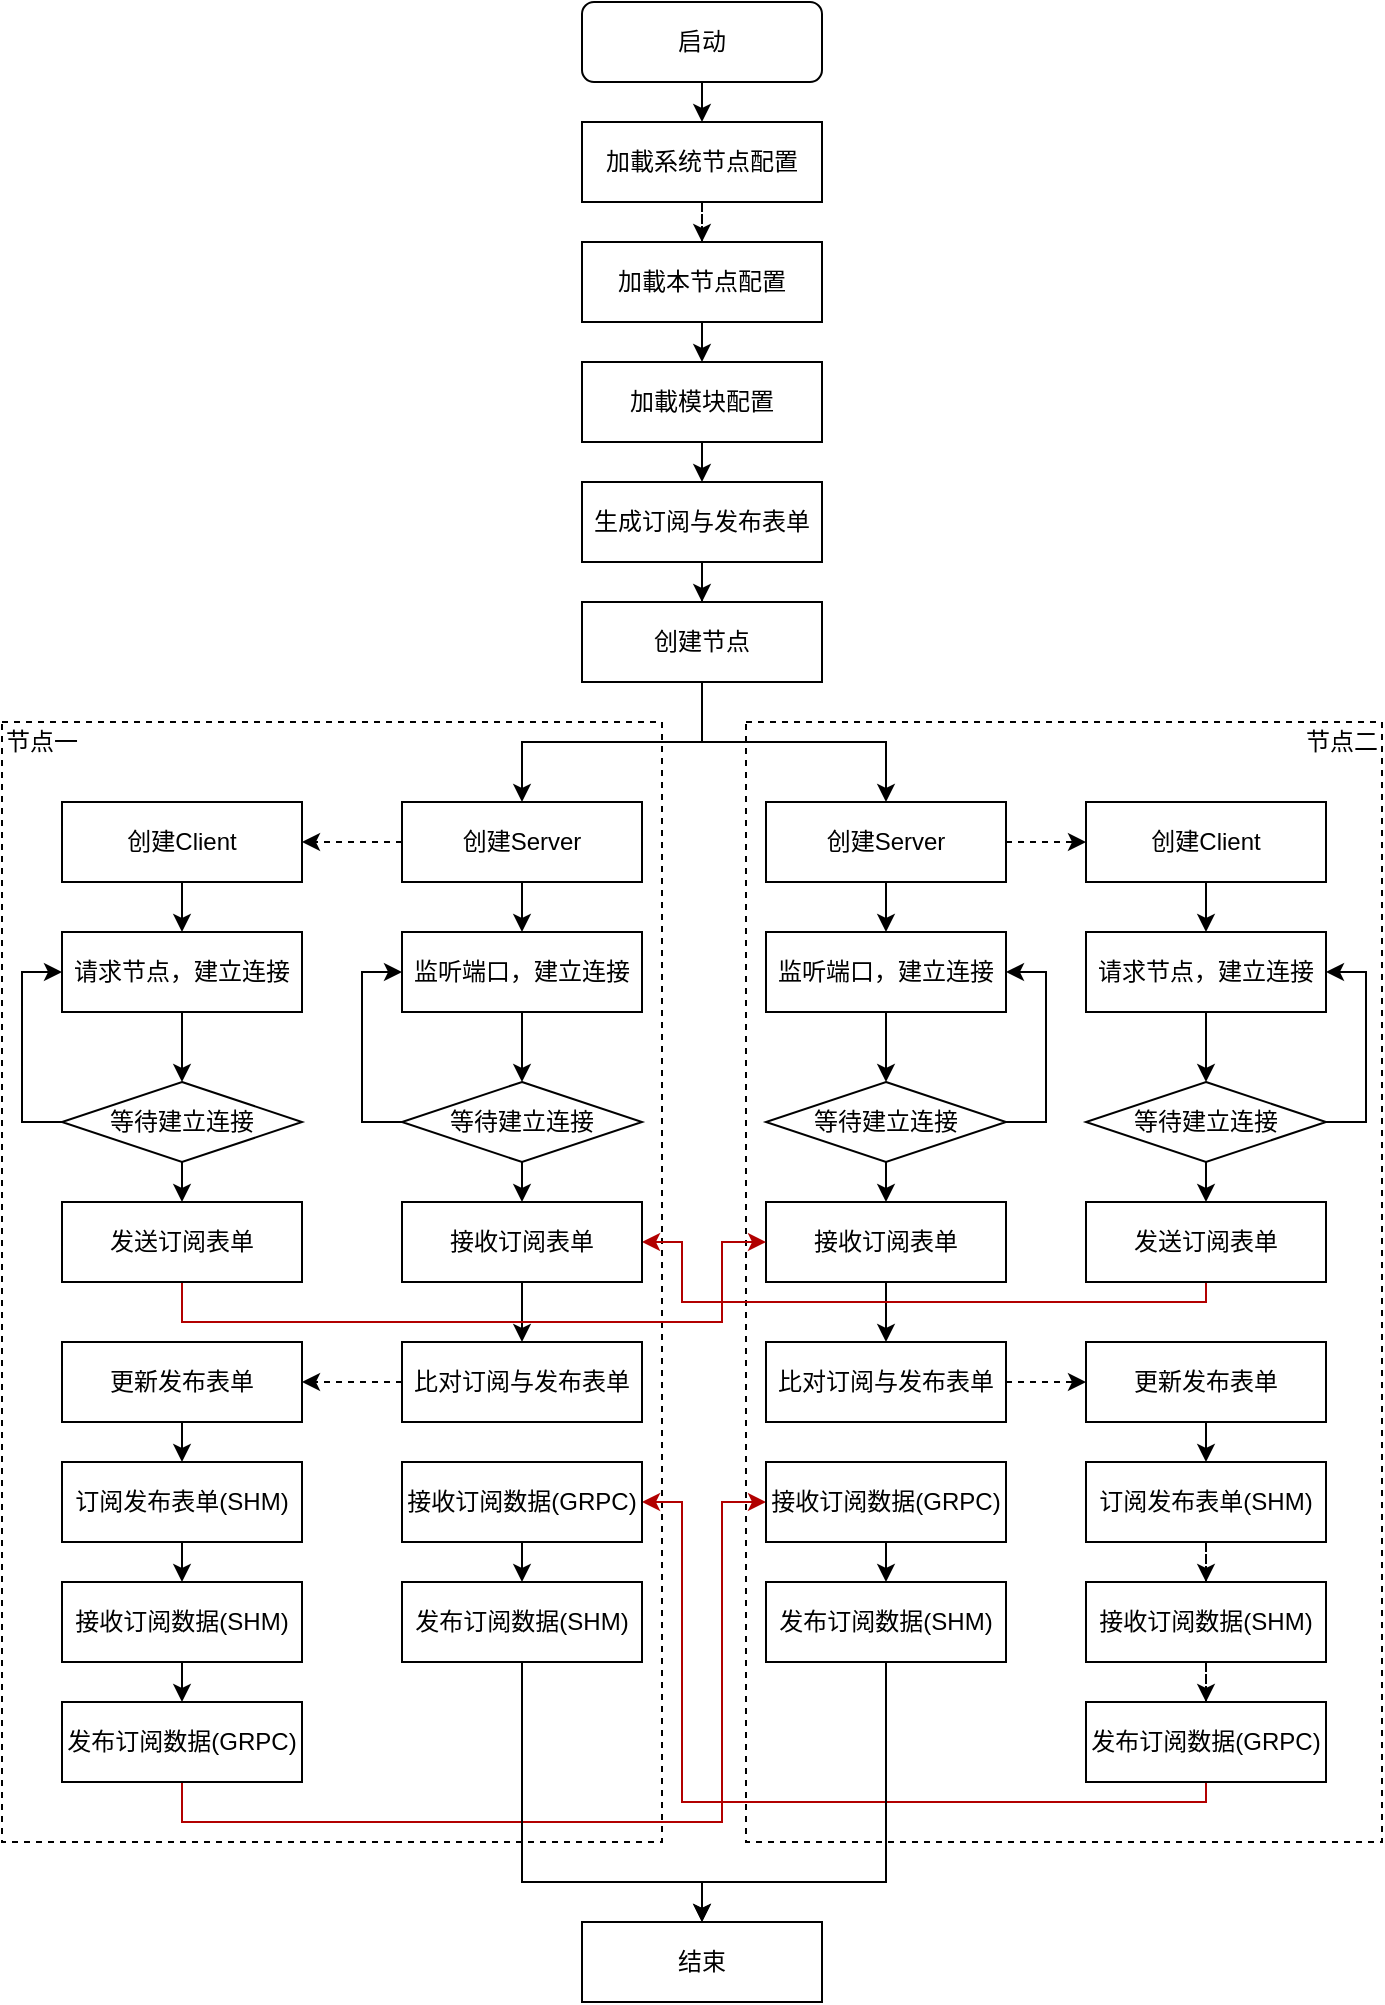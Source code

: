 <mxfile version="14.1.4" type="github" pages="2">
  <diagram id="C5RBs43oDa-KdzZeNtuy" name="中心化多节点框架">
    <mxGraphModel dx="3649" dy="1134" grid="1" gridSize="10" guides="1" tooltips="1" connect="1" arrows="1" fold="1" page="1" pageScale="1" pageWidth="827" pageHeight="1169" math="0" shadow="0">
      <root>
        <mxCell id="WIyWlLk6GJQsqaUBKTNV-0" />
        <mxCell id="WIyWlLk6GJQsqaUBKTNV-1" parent="WIyWlLk6GJQsqaUBKTNV-0" />
        <mxCell id="assgc5ORYBeyphlehf6V-12" value="" style="rounded=0;whiteSpace=wrap;html=1;dashed=1;" vertex="1" parent="WIyWlLk6GJQsqaUBKTNV-1">
          <mxGeometry x="-1238" y="360" width="318" height="560" as="geometry" />
        </mxCell>
        <mxCell id="assgc5ORYBeyphlehf6V-10" value="" style="rounded=0;whiteSpace=wrap;html=1;dashed=1;" vertex="1" parent="WIyWlLk6GJQsqaUBKTNV-1">
          <mxGeometry x="-1610" y="360" width="330" height="560" as="geometry" />
        </mxCell>
        <mxCell id="assgc5ORYBeyphlehf6V-18" style="edgeStyle=orthogonalEdgeStyle;rounded=0;orthogonalLoop=1;jettySize=auto;html=1;exitX=0.5;exitY=1;exitDx=0;exitDy=0;entryX=0.5;entryY=0;entryDx=0;entryDy=0;" edge="1" parent="WIyWlLk6GJQsqaUBKTNV-1" source="R8E4BzZ7WTUY2qazXX4Z-3" target="R8E4BzZ7WTUY2qazXX4Z-15">
          <mxGeometry relative="1" as="geometry" />
        </mxCell>
        <mxCell id="R8E4BzZ7WTUY2qazXX4Z-3" value="启动" style="rounded=1;whiteSpace=wrap;html=1;fontSize=12;" vertex="1" parent="WIyWlLk6GJQsqaUBKTNV-1">
          <mxGeometry x="-1320" width="120" height="40" as="geometry" />
        </mxCell>
        <mxCell id="assgc5ORYBeyphlehf6V-19" style="edgeStyle=orthogonalEdgeStyle;rounded=0;orthogonalLoop=1;jettySize=auto;html=1;exitX=0.5;exitY=1;exitDx=0;exitDy=0;dashed=1;" edge="1" parent="WIyWlLk6GJQsqaUBKTNV-1" source="R8E4BzZ7WTUY2qazXX4Z-15" target="R8E4BzZ7WTUY2qazXX4Z-32">
          <mxGeometry relative="1" as="geometry" />
        </mxCell>
        <mxCell id="R8E4BzZ7WTUY2qazXX4Z-15" value="&lt;p style=&quot;font-size: 12px&quot;&gt;加載系统节点配置&lt;/p&gt;" style="rounded=0;whiteSpace=wrap;html=1;fontSize=12;" vertex="1" parent="WIyWlLk6GJQsqaUBKTNV-1">
          <mxGeometry x="-1320" y="60.0" width="120" height="40" as="geometry" />
        </mxCell>
        <mxCell id="assgc5ORYBeyphlehf6V-20" style="edgeStyle=orthogonalEdgeStyle;rounded=0;orthogonalLoop=1;jettySize=auto;html=1;exitX=0.5;exitY=1;exitDx=0;exitDy=0;entryX=0.5;entryY=0;entryDx=0;entryDy=0;" edge="1" parent="WIyWlLk6GJQsqaUBKTNV-1" source="R8E4BzZ7WTUY2qazXX4Z-32" target="R8E4BzZ7WTUY2qazXX4Z-33">
          <mxGeometry relative="1" as="geometry" />
        </mxCell>
        <mxCell id="R8E4BzZ7WTUY2qazXX4Z-32" value="&lt;p style=&quot;font-size: 12px&quot;&gt;加載本节点配置&lt;/p&gt;" style="rounded=0;whiteSpace=wrap;html=1;fontSize=12;" vertex="1" parent="WIyWlLk6GJQsqaUBKTNV-1">
          <mxGeometry x="-1320" y="120.0" width="120" height="40" as="geometry" />
        </mxCell>
        <mxCell id="assgc5ORYBeyphlehf6V-21" style="edgeStyle=orthogonalEdgeStyle;rounded=0;orthogonalLoop=1;jettySize=auto;html=1;exitX=0.5;exitY=1;exitDx=0;exitDy=0;entryX=0.5;entryY=0;entryDx=0;entryDy=0;" edge="1" parent="WIyWlLk6GJQsqaUBKTNV-1" source="R8E4BzZ7WTUY2qazXX4Z-33" target="R8E4BzZ7WTUY2qazXX4Z-34">
          <mxGeometry relative="1" as="geometry" />
        </mxCell>
        <mxCell id="R8E4BzZ7WTUY2qazXX4Z-33" value="&lt;p style=&quot;font-size: 12px&quot;&gt;加載模块配置&lt;/p&gt;" style="rounded=0;whiteSpace=wrap;html=1;fontSize=12;" vertex="1" parent="WIyWlLk6GJQsqaUBKTNV-1">
          <mxGeometry x="-1320" y="180.0" width="120" height="40" as="geometry" />
        </mxCell>
        <mxCell id="assgc5ORYBeyphlehf6V-22" style="edgeStyle=orthogonalEdgeStyle;rounded=0;orthogonalLoop=1;jettySize=auto;html=1;exitX=0.5;exitY=1;exitDx=0;exitDy=0;" edge="1" parent="WIyWlLk6GJQsqaUBKTNV-1" source="R8E4BzZ7WTUY2qazXX4Z-34" target="R8E4BzZ7WTUY2qazXX4Z-35">
          <mxGeometry relative="1" as="geometry" />
        </mxCell>
        <mxCell id="R8E4BzZ7WTUY2qazXX4Z-34" value="&lt;p style=&quot;font-size: 12px&quot;&gt;生成订阅与发布表单&lt;/p&gt;" style="rounded=0;whiteSpace=wrap;html=1;fontSize=12;" vertex="1" parent="WIyWlLk6GJQsqaUBKTNV-1">
          <mxGeometry x="-1320" y="240.0" width="120" height="40" as="geometry" />
        </mxCell>
        <mxCell id="assgc5ORYBeyphlehf6V-23" style="edgeStyle=orthogonalEdgeStyle;rounded=0;orthogonalLoop=1;jettySize=auto;html=1;exitX=0.5;exitY=1;exitDx=0;exitDy=0;entryX=0.5;entryY=0;entryDx=0;entryDy=0;" edge="1" parent="WIyWlLk6GJQsqaUBKTNV-1" source="R8E4BzZ7WTUY2qazXX4Z-35" target="R8E4BzZ7WTUY2qazXX4Z-36">
          <mxGeometry relative="1" as="geometry">
            <mxPoint x="-1270" y="340" as="sourcePoint" />
            <Array as="points">
              <mxPoint x="-1260" y="370" />
              <mxPoint x="-1350" y="370" />
            </Array>
          </mxGeometry>
        </mxCell>
        <mxCell id="assgc5ORYBeyphlehf6V-24" style="edgeStyle=orthogonalEdgeStyle;rounded=0;orthogonalLoop=1;jettySize=auto;html=1;exitX=0.5;exitY=1;exitDx=0;exitDy=0;entryX=0.5;entryY=0;entryDx=0;entryDy=0;" edge="1" parent="WIyWlLk6GJQsqaUBKTNV-1" source="R8E4BzZ7WTUY2qazXX4Z-35" target="assgc5ORYBeyphlehf6V-1">
          <mxGeometry relative="1" as="geometry">
            <mxPoint x="-1248" y="340" as="sourcePoint" />
            <Array as="points">
              <mxPoint x="-1260" y="370" />
              <mxPoint x="-1168" y="370" />
            </Array>
          </mxGeometry>
        </mxCell>
        <mxCell id="R8E4BzZ7WTUY2qazXX4Z-35" value="&lt;p style=&quot;font-size: 12px&quot;&gt;创建节点&lt;/p&gt;" style="rounded=0;whiteSpace=wrap;html=1;fontSize=12;" vertex="1" parent="WIyWlLk6GJQsqaUBKTNV-1">
          <mxGeometry x="-1320" y="300.0" width="120" height="40" as="geometry" />
        </mxCell>
        <mxCell id="assgc5ORYBeyphlehf6V-0" style="edgeStyle=orthogonalEdgeStyle;rounded=0;orthogonalLoop=1;jettySize=auto;html=1;exitX=1;exitY=0.5;exitDx=0;exitDy=0;entryX=0;entryY=0.5;entryDx=0;entryDy=0;dashed=1;" edge="1" parent="WIyWlLk6GJQsqaUBKTNV-1" source="assgc5ORYBeyphlehf6V-1" target="assgc5ORYBeyphlehf6V-2">
          <mxGeometry relative="1" as="geometry" />
        </mxCell>
        <mxCell id="assgc5ORYBeyphlehf6V-33" style="edgeStyle=orthogonalEdgeStyle;rounded=0;orthogonalLoop=1;jettySize=auto;html=1;exitX=0.5;exitY=1;exitDx=0;exitDy=0;entryX=0.5;entryY=0;entryDx=0;entryDy=0;" edge="1" parent="WIyWlLk6GJQsqaUBKTNV-1" source="assgc5ORYBeyphlehf6V-1" target="assgc5ORYBeyphlehf6V-5">
          <mxGeometry relative="1" as="geometry" />
        </mxCell>
        <mxCell id="assgc5ORYBeyphlehf6V-1" value="&lt;p style=&quot;font-size: 12px&quot;&gt;创建Server&lt;/p&gt;" style="rounded=0;whiteSpace=wrap;html=1;fontSize=12;" vertex="1" parent="WIyWlLk6GJQsqaUBKTNV-1">
          <mxGeometry x="-1228" y="400" width="120" height="40" as="geometry" />
        </mxCell>
        <mxCell id="assgc5ORYBeyphlehf6V-36" style="edgeStyle=orthogonalEdgeStyle;rounded=0;orthogonalLoop=1;jettySize=auto;html=1;exitX=0.5;exitY=1;exitDx=0;exitDy=0;entryX=0.5;entryY=0;entryDx=0;entryDy=0;" edge="1" parent="WIyWlLk6GJQsqaUBKTNV-1" source="assgc5ORYBeyphlehf6V-2" target="assgc5ORYBeyphlehf6V-6">
          <mxGeometry relative="1" as="geometry" />
        </mxCell>
        <mxCell id="assgc5ORYBeyphlehf6V-2" value="&lt;p style=&quot;font-size: 12px&quot;&gt;创建Client&lt;/p&gt;" style="rounded=0;whiteSpace=wrap;html=1;fontSize=12;" vertex="1" parent="WIyWlLk6GJQsqaUBKTNV-1">
          <mxGeometry x="-1068" y="400" width="120" height="40" as="geometry" />
        </mxCell>
        <mxCell id="assgc5ORYBeyphlehf6V-35" style="edgeStyle=orthogonalEdgeStyle;rounded=0;orthogonalLoop=1;jettySize=auto;html=1;exitX=0.5;exitY=1;exitDx=0;exitDy=0;entryX=0.5;entryY=0;entryDx=0;entryDy=0;" edge="1" parent="WIyWlLk6GJQsqaUBKTNV-1" source="assgc5ORYBeyphlehf6V-3" target="assgc5ORYBeyphlehf6V-7">
          <mxGeometry relative="1" as="geometry" />
        </mxCell>
        <mxCell id="assgc5ORYBeyphlehf6V-42" style="edgeStyle=orthogonalEdgeStyle;rounded=0;orthogonalLoop=1;jettySize=auto;html=1;exitX=1;exitY=0.5;exitDx=0;exitDy=0;entryX=1;entryY=0.5;entryDx=0;entryDy=0;" edge="1" parent="WIyWlLk6GJQsqaUBKTNV-1" source="assgc5ORYBeyphlehf6V-3" target="assgc5ORYBeyphlehf6V-5">
          <mxGeometry relative="1" as="geometry" />
        </mxCell>
        <mxCell id="assgc5ORYBeyphlehf6V-3" value="等待建立连接" style="rhombus;whiteSpace=wrap;html=1;fontSize=12;" vertex="1" parent="WIyWlLk6GJQsqaUBKTNV-1">
          <mxGeometry x="-1228" y="540" width="120" height="40" as="geometry" />
        </mxCell>
        <mxCell id="assgc5ORYBeyphlehf6V-38" style="edgeStyle=orthogonalEdgeStyle;rounded=0;orthogonalLoop=1;jettySize=auto;html=1;exitX=0.5;exitY=1;exitDx=0;exitDy=0;entryX=0.5;entryY=0;entryDx=0;entryDy=0;" edge="1" parent="WIyWlLk6GJQsqaUBKTNV-1" source="assgc5ORYBeyphlehf6V-4" target="assgc5ORYBeyphlehf6V-8">
          <mxGeometry relative="1" as="geometry" />
        </mxCell>
        <mxCell id="assgc5ORYBeyphlehf6V-43" style="edgeStyle=orthogonalEdgeStyle;rounded=0;orthogonalLoop=1;jettySize=auto;html=1;exitX=1;exitY=0.5;exitDx=0;exitDy=0;entryX=1;entryY=0.5;entryDx=0;entryDy=0;" edge="1" parent="WIyWlLk6GJQsqaUBKTNV-1" source="assgc5ORYBeyphlehf6V-4" target="assgc5ORYBeyphlehf6V-6">
          <mxGeometry relative="1" as="geometry" />
        </mxCell>
        <mxCell id="assgc5ORYBeyphlehf6V-4" value="等待建立连接" style="rhombus;whiteSpace=wrap;html=1;fontSize=12;" vertex="1" parent="WIyWlLk6GJQsqaUBKTNV-1">
          <mxGeometry x="-1068" y="540" width="120" height="40" as="geometry" />
        </mxCell>
        <mxCell id="assgc5ORYBeyphlehf6V-34" style="edgeStyle=orthogonalEdgeStyle;rounded=0;orthogonalLoop=1;jettySize=auto;html=1;exitX=0.5;exitY=1;exitDx=0;exitDy=0;entryX=0.5;entryY=0;entryDx=0;entryDy=0;" edge="1" parent="WIyWlLk6GJQsqaUBKTNV-1" source="assgc5ORYBeyphlehf6V-5" target="assgc5ORYBeyphlehf6V-3">
          <mxGeometry relative="1" as="geometry" />
        </mxCell>
        <mxCell id="assgc5ORYBeyphlehf6V-5" value="&lt;p style=&quot;font-size: 12px&quot;&gt;监听端口，建立连接&lt;/p&gt;" style="rounded=0;whiteSpace=wrap;html=1;fontSize=12;" vertex="1" parent="WIyWlLk6GJQsqaUBKTNV-1">
          <mxGeometry x="-1228" y="465" width="120" height="40" as="geometry" />
        </mxCell>
        <mxCell id="assgc5ORYBeyphlehf6V-37" style="edgeStyle=orthogonalEdgeStyle;rounded=0;orthogonalLoop=1;jettySize=auto;html=1;exitX=0.5;exitY=1;exitDx=0;exitDy=0;entryX=0.5;entryY=0;entryDx=0;entryDy=0;" edge="1" parent="WIyWlLk6GJQsqaUBKTNV-1" source="assgc5ORYBeyphlehf6V-6" target="assgc5ORYBeyphlehf6V-4">
          <mxGeometry relative="1" as="geometry" />
        </mxCell>
        <mxCell id="assgc5ORYBeyphlehf6V-6" value="&lt;p style=&quot;font-size: 12px&quot;&gt;请求节点，建立连接&lt;/p&gt;" style="rounded=0;whiteSpace=wrap;html=1;fontSize=12;" vertex="1" parent="WIyWlLk6GJQsqaUBKTNV-1">
          <mxGeometry x="-1068" y="465" width="120" height="40" as="geometry" />
        </mxCell>
        <mxCell id="assgc5ORYBeyphlehf6V-50" style="edgeStyle=orthogonalEdgeStyle;rounded=0;jumpStyle=none;jumpSize=22;orthogonalLoop=1;jettySize=auto;html=1;exitX=0.5;exitY=1;exitDx=0;exitDy=0;entryX=0.5;entryY=0;entryDx=0;entryDy=0;" edge="1" parent="WIyWlLk6GJQsqaUBKTNV-1" source="assgc5ORYBeyphlehf6V-7" target="assgc5ORYBeyphlehf6V-9">
          <mxGeometry relative="1" as="geometry" />
        </mxCell>
        <mxCell id="assgc5ORYBeyphlehf6V-7" value="接收订阅表单" style="rounded=0;whiteSpace=wrap;html=1;fontSize=12;" vertex="1" parent="WIyWlLk6GJQsqaUBKTNV-1">
          <mxGeometry x="-1228" y="600" width="120" height="40" as="geometry" />
        </mxCell>
        <mxCell id="assgc5ORYBeyphlehf6V-49" style="edgeStyle=orthogonalEdgeStyle;rounded=0;orthogonalLoop=1;jettySize=auto;html=1;exitX=0.5;exitY=1;exitDx=0;exitDy=0;entryX=1;entryY=0.5;entryDx=0;entryDy=0;jumpStyle=none;jumpSize=22;fillColor=#e51400;strokeColor=#B20000;" edge="1" parent="WIyWlLk6GJQsqaUBKTNV-1" source="assgc5ORYBeyphlehf6V-8" target="R8E4BzZ7WTUY2qazXX4Z-43">
          <mxGeometry relative="1" as="geometry">
            <Array as="points">
              <mxPoint x="-1008" y="650" />
              <mxPoint x="-1270" y="650" />
              <mxPoint x="-1270" y="620" />
            </Array>
          </mxGeometry>
        </mxCell>
        <mxCell id="assgc5ORYBeyphlehf6V-8" value="&lt;p style=&quot;font-size: 12px&quot;&gt;发送订阅表单&lt;br&gt;&lt;/p&gt;" style="rounded=0;whiteSpace=wrap;html=1;fontSize=12;" vertex="1" parent="WIyWlLk6GJQsqaUBKTNV-1">
          <mxGeometry x="-1068" y="600" width="120" height="40" as="geometry" />
        </mxCell>
        <mxCell id="assgc5ORYBeyphlehf6V-55" style="edgeStyle=orthogonalEdgeStyle;rounded=0;jumpStyle=none;jumpSize=22;orthogonalLoop=1;jettySize=auto;html=1;exitX=1;exitY=0.5;exitDx=0;exitDy=0;dashed=1;" edge="1" parent="WIyWlLk6GJQsqaUBKTNV-1" source="assgc5ORYBeyphlehf6V-9" target="assgc5ORYBeyphlehf6V-54">
          <mxGeometry relative="1" as="geometry" />
        </mxCell>
        <mxCell id="assgc5ORYBeyphlehf6V-9" value="&lt;p style=&quot;font-size: 12px&quot;&gt;比对订阅与发布表单&lt;/p&gt;" style="rounded=0;whiteSpace=wrap;html=1;fontSize=12;" vertex="1" parent="WIyWlLk6GJQsqaUBKTNV-1">
          <mxGeometry x="-1228" y="670" width="120" height="40" as="geometry" />
        </mxCell>
        <mxCell id="assgc5ORYBeyphlehf6V-11" value="节点一" style="text;html=1;strokeColor=none;fillColor=none;align=center;verticalAlign=middle;whiteSpace=wrap;rounded=0;dashed=1;" vertex="1" parent="WIyWlLk6GJQsqaUBKTNV-1">
          <mxGeometry x="-1610" y="360" width="40" height="20" as="geometry" />
        </mxCell>
        <mxCell id="assgc5ORYBeyphlehf6V-13" value="节点二" style="text;html=1;strokeColor=none;fillColor=none;align=center;verticalAlign=middle;whiteSpace=wrap;rounded=0;dashed=1;" vertex="1" parent="WIyWlLk6GJQsqaUBKTNV-1">
          <mxGeometry x="-960" y="360" width="40" height="20" as="geometry" />
        </mxCell>
        <mxCell id="assgc5ORYBeyphlehf6V-25" style="edgeStyle=orthogonalEdgeStyle;rounded=0;orthogonalLoop=1;jettySize=auto;html=1;exitX=0.5;exitY=1;exitDx=0;exitDy=0;entryX=0.5;entryY=0;entryDx=0;entryDy=0;" edge="1" parent="WIyWlLk6GJQsqaUBKTNV-1" source="R8E4BzZ7WTUY2qazXX4Z-36" target="R8E4BzZ7WTUY2qazXX4Z-40">
          <mxGeometry relative="1" as="geometry" />
        </mxCell>
        <mxCell id="R8E4BzZ7WTUY2qazXX4Z-36" value="&lt;p style=&quot;font-size: 12px&quot;&gt;创建Server&lt;/p&gt;" style="rounded=0;whiteSpace=wrap;html=1;fontSize=12;direction=east;" vertex="1" parent="WIyWlLk6GJQsqaUBKTNV-1">
          <mxGeometry x="-1410" y="400" width="120" height="40" as="geometry" />
        </mxCell>
        <mxCell id="assgc5ORYBeyphlehf6V-28" style="edgeStyle=orthogonalEdgeStyle;rounded=0;orthogonalLoop=1;jettySize=auto;html=1;exitX=0.5;exitY=1;exitDx=0;exitDy=0;" edge="1" parent="WIyWlLk6GJQsqaUBKTNV-1" source="R8E4BzZ7WTUY2qazXX4Z-37" target="R8E4BzZ7WTUY2qazXX4Z-42">
          <mxGeometry relative="1" as="geometry" />
        </mxCell>
        <mxCell id="R8E4BzZ7WTUY2qazXX4Z-37" value="&lt;p style=&quot;font-size: 12px&quot;&gt;创建Client&lt;/p&gt;" style="rounded=0;whiteSpace=wrap;html=1;fontSize=12;direction=east;" vertex="1" parent="WIyWlLk6GJQsqaUBKTNV-1">
          <mxGeometry x="-1580" y="400" width="120" height="40" as="geometry" />
        </mxCell>
        <mxCell id="R8E4BzZ7WTUY2qazXX4Z-41" style="edgeStyle=orthogonalEdgeStyle;rounded=0;orthogonalLoop=1;jettySize=auto;html=1;exitX=0;exitY=0.5;exitDx=0;exitDy=0;entryX=1;entryY=0.5;entryDx=0;entryDy=0;dashed=1;" edge="1" parent="WIyWlLk6GJQsqaUBKTNV-1" source="R8E4BzZ7WTUY2qazXX4Z-36" target="R8E4BzZ7WTUY2qazXX4Z-37">
          <mxGeometry x="-1609" y="401" as="geometry">
            <mxPoint x="-1459" y="411" as="sourcePoint" />
          </mxGeometry>
        </mxCell>
        <mxCell id="assgc5ORYBeyphlehf6V-27" style="edgeStyle=orthogonalEdgeStyle;rounded=0;orthogonalLoop=1;jettySize=auto;html=1;exitX=0.5;exitY=1;exitDx=0;exitDy=0;entryX=0.5;entryY=0;entryDx=0;entryDy=0;" edge="1" parent="WIyWlLk6GJQsqaUBKTNV-1" source="R8E4BzZ7WTUY2qazXX4Z-38" target="R8E4BzZ7WTUY2qazXX4Z-43">
          <mxGeometry relative="1" as="geometry" />
        </mxCell>
        <mxCell id="assgc5ORYBeyphlehf6V-40" style="edgeStyle=orthogonalEdgeStyle;rounded=0;orthogonalLoop=1;jettySize=auto;html=1;exitX=0;exitY=0.5;exitDx=0;exitDy=0;entryX=0;entryY=0.5;entryDx=0;entryDy=0;" edge="1" parent="WIyWlLk6GJQsqaUBKTNV-1" source="R8E4BzZ7WTUY2qazXX4Z-38" target="R8E4BzZ7WTUY2qazXX4Z-40">
          <mxGeometry relative="1" as="geometry" />
        </mxCell>
        <mxCell id="R8E4BzZ7WTUY2qazXX4Z-38" value="等待建立连接" style="rhombus;whiteSpace=wrap;html=1;fontSize=12;direction=east;" vertex="1" parent="WIyWlLk6GJQsqaUBKTNV-1">
          <mxGeometry x="-1410" y="540" width="120" height="40" as="geometry" />
        </mxCell>
        <mxCell id="assgc5ORYBeyphlehf6V-31" style="edgeStyle=orthogonalEdgeStyle;rounded=0;orthogonalLoop=1;jettySize=auto;html=1;exitX=0.5;exitY=1;exitDx=0;exitDy=0;entryX=0.5;entryY=0;entryDx=0;entryDy=0;" edge="1" parent="WIyWlLk6GJQsqaUBKTNV-1" source="R8E4BzZ7WTUY2qazXX4Z-39" target="R8E4BzZ7WTUY2qazXX4Z-44">
          <mxGeometry relative="1" as="geometry" />
        </mxCell>
        <mxCell id="assgc5ORYBeyphlehf6V-41" style="edgeStyle=orthogonalEdgeStyle;rounded=0;orthogonalLoop=1;jettySize=auto;html=1;exitX=0;exitY=0.5;exitDx=0;exitDy=0;entryX=0;entryY=0.5;entryDx=0;entryDy=0;" edge="1" parent="WIyWlLk6GJQsqaUBKTNV-1" source="R8E4BzZ7WTUY2qazXX4Z-39" target="R8E4BzZ7WTUY2qazXX4Z-42">
          <mxGeometry relative="1" as="geometry" />
        </mxCell>
        <mxCell id="R8E4BzZ7WTUY2qazXX4Z-39" value="等待建立连接" style="rhombus;whiteSpace=wrap;html=1;fontSize=12;direction=east;" vertex="1" parent="WIyWlLk6GJQsqaUBKTNV-1">
          <mxGeometry x="-1580" y="540" width="120" height="40" as="geometry" />
        </mxCell>
        <mxCell id="assgc5ORYBeyphlehf6V-26" style="edgeStyle=orthogonalEdgeStyle;rounded=0;orthogonalLoop=1;jettySize=auto;html=1;exitX=0.5;exitY=1;exitDx=0;exitDy=0;entryX=0.5;entryY=0;entryDx=0;entryDy=0;" edge="1" parent="WIyWlLk6GJQsqaUBKTNV-1" source="R8E4BzZ7WTUY2qazXX4Z-40" target="R8E4BzZ7WTUY2qazXX4Z-38">
          <mxGeometry relative="1" as="geometry" />
        </mxCell>
        <mxCell id="R8E4BzZ7WTUY2qazXX4Z-40" value="&lt;p style=&quot;font-size: 12px&quot;&gt;监听端口，建立连接&lt;/p&gt;" style="rounded=0;whiteSpace=wrap;html=1;fontSize=12;direction=east;" vertex="1" parent="WIyWlLk6GJQsqaUBKTNV-1">
          <mxGeometry x="-1410" y="465" width="120" height="40" as="geometry" />
        </mxCell>
        <mxCell id="assgc5ORYBeyphlehf6V-29" style="edgeStyle=orthogonalEdgeStyle;rounded=0;orthogonalLoop=1;jettySize=auto;html=1;exitX=0.5;exitY=1;exitDx=0;exitDy=0;entryX=0.5;entryY=0;entryDx=0;entryDy=0;" edge="1" parent="WIyWlLk6GJQsqaUBKTNV-1" source="R8E4BzZ7WTUY2qazXX4Z-42" target="R8E4BzZ7WTUY2qazXX4Z-39">
          <mxGeometry relative="1" as="geometry" />
        </mxCell>
        <mxCell id="R8E4BzZ7WTUY2qazXX4Z-42" value="&lt;p style=&quot;font-size: 12px&quot;&gt;请求节点，建立连接&lt;/p&gt;" style="rounded=0;whiteSpace=wrap;html=1;fontSize=12;direction=east;" vertex="1" parent="WIyWlLk6GJQsqaUBKTNV-1">
          <mxGeometry x="-1580" y="465" width="120" height="40" as="geometry" />
        </mxCell>
        <mxCell id="assgc5ORYBeyphlehf6V-51" style="edgeStyle=orthogonalEdgeStyle;rounded=0;jumpStyle=none;jumpSize=22;orthogonalLoop=1;jettySize=auto;html=1;exitX=0.5;exitY=1;exitDx=0;exitDy=0;entryX=0.5;entryY=0;entryDx=0;entryDy=0;" edge="1" parent="WIyWlLk6GJQsqaUBKTNV-1" source="R8E4BzZ7WTUY2qazXX4Z-43" target="R8E4BzZ7WTUY2qazXX4Z-45">
          <mxGeometry relative="1" as="geometry" />
        </mxCell>
        <mxCell id="R8E4BzZ7WTUY2qazXX4Z-43" value="&lt;p style=&quot;font-size: 12px&quot;&gt;接收订阅表单&lt;br&gt;&lt;/p&gt;" style="rounded=0;whiteSpace=wrap;html=1;fontSize=12;direction=east;" vertex="1" parent="WIyWlLk6GJQsqaUBKTNV-1">
          <mxGeometry x="-1410" y="600" width="120" height="40" as="geometry" />
        </mxCell>
        <mxCell id="assgc5ORYBeyphlehf6V-48" style="edgeStyle=orthogonalEdgeStyle;rounded=0;orthogonalLoop=1;jettySize=auto;html=1;exitX=0.5;exitY=1;exitDx=0;exitDy=0;entryX=0;entryY=0.5;entryDx=0;entryDy=0;fillColor=#e51400;strokeColor=#B20000;" edge="1" parent="WIyWlLk6GJQsqaUBKTNV-1" source="R8E4BzZ7WTUY2qazXX4Z-44" target="assgc5ORYBeyphlehf6V-7">
          <mxGeometry relative="1" as="geometry">
            <Array as="points">
              <mxPoint x="-1520" y="660" />
              <mxPoint x="-1250" y="660" />
              <mxPoint x="-1250" y="620" />
            </Array>
          </mxGeometry>
        </mxCell>
        <mxCell id="R8E4BzZ7WTUY2qazXX4Z-44" value="发送订阅表单" style="rounded=0;whiteSpace=wrap;html=1;fontSize=12;direction=east;" vertex="1" parent="WIyWlLk6GJQsqaUBKTNV-1">
          <mxGeometry x="-1580" y="600" width="120" height="40" as="geometry" />
        </mxCell>
        <mxCell id="assgc5ORYBeyphlehf6V-53" style="edgeStyle=orthogonalEdgeStyle;rounded=0;jumpStyle=none;jumpSize=22;orthogonalLoop=1;jettySize=auto;html=1;exitX=0;exitY=0.5;exitDx=0;exitDy=0;entryX=1;entryY=0.5;entryDx=0;entryDy=0;dashed=1;" edge="1" parent="WIyWlLk6GJQsqaUBKTNV-1" source="R8E4BzZ7WTUY2qazXX4Z-45" target="assgc5ORYBeyphlehf6V-52">
          <mxGeometry relative="1" as="geometry" />
        </mxCell>
        <mxCell id="R8E4BzZ7WTUY2qazXX4Z-45" value="&lt;p style=&quot;font-size: 12px&quot;&gt;比对订阅与发布表单&lt;/p&gt;" style="rounded=0;whiteSpace=wrap;html=1;fontSize=12;direction=east;" vertex="1" parent="WIyWlLk6GJQsqaUBKTNV-1">
          <mxGeometry x="-1410" y="670" width="120" height="40" as="geometry" />
        </mxCell>
        <mxCell id="assgc5ORYBeyphlehf6V-65" style="edgeStyle=orthogonalEdgeStyle;rounded=0;jumpStyle=none;jumpSize=22;orthogonalLoop=1;jettySize=auto;html=1;exitX=0.5;exitY=1;exitDx=0;exitDy=0;entryX=0.5;entryY=0;entryDx=0;entryDy=0;" edge="1" parent="WIyWlLk6GJQsqaUBKTNV-1" source="assgc5ORYBeyphlehf6V-52" target="assgc5ORYBeyphlehf6V-56">
          <mxGeometry relative="1" as="geometry" />
        </mxCell>
        <mxCell id="assgc5ORYBeyphlehf6V-52" value="&lt;p style=&quot;font-size: 12px&quot;&gt;更新发布表单&lt;/p&gt;" style="rounded=0;whiteSpace=wrap;html=1;fontSize=12;direction=east;" vertex="1" parent="WIyWlLk6GJQsqaUBKTNV-1">
          <mxGeometry x="-1580" y="670" width="120" height="40" as="geometry" />
        </mxCell>
        <mxCell id="assgc5ORYBeyphlehf6V-62" style="edgeStyle=orthogonalEdgeStyle;rounded=0;jumpStyle=none;jumpSize=22;orthogonalLoop=1;jettySize=auto;html=1;exitX=0.5;exitY=1;exitDx=0;exitDy=0;entryX=0.5;entryY=0;entryDx=0;entryDy=0;" edge="1" parent="WIyWlLk6GJQsqaUBKTNV-1" source="assgc5ORYBeyphlehf6V-54" target="assgc5ORYBeyphlehf6V-59">
          <mxGeometry relative="1" as="geometry" />
        </mxCell>
        <mxCell id="assgc5ORYBeyphlehf6V-54" value="&lt;p style=&quot;font-size: 12px&quot;&gt;更新发布表单&lt;/p&gt;" style="rounded=0;whiteSpace=wrap;html=1;fontSize=12;direction=east;" vertex="1" parent="WIyWlLk6GJQsqaUBKTNV-1">
          <mxGeometry x="-1068" y="670" width="120" height="40" as="geometry" />
        </mxCell>
        <mxCell id="assgc5ORYBeyphlehf6V-67" style="edgeStyle=orthogonalEdgeStyle;rounded=0;jumpStyle=none;jumpSize=22;orthogonalLoop=1;jettySize=auto;html=1;exitX=0.5;exitY=1;exitDx=0;exitDy=0;entryX=0.5;entryY=0;entryDx=0;entryDy=0;" edge="1" parent="WIyWlLk6GJQsqaUBKTNV-1" source="assgc5ORYBeyphlehf6V-56" target="assgc5ORYBeyphlehf6V-57">
          <mxGeometry relative="1" as="geometry" />
        </mxCell>
        <mxCell id="assgc5ORYBeyphlehf6V-56" value="&lt;p style=&quot;font-size: 12px&quot;&gt;订阅发布表单(SHM)&lt;/p&gt;" style="rounded=0;whiteSpace=wrap;html=1;fontSize=12;direction=east;" vertex="1" parent="WIyWlLk6GJQsqaUBKTNV-1">
          <mxGeometry x="-1580" y="730" width="120" height="40" as="geometry" />
        </mxCell>
        <mxCell id="assgc5ORYBeyphlehf6V-68" style="edgeStyle=orthogonalEdgeStyle;rounded=0;jumpStyle=none;jumpSize=22;orthogonalLoop=1;jettySize=auto;html=1;exitX=0.5;exitY=1;exitDx=0;exitDy=0;entryX=0.5;entryY=0;entryDx=0;entryDy=0;" edge="1" parent="WIyWlLk6GJQsqaUBKTNV-1" source="assgc5ORYBeyphlehf6V-57" target="assgc5ORYBeyphlehf6V-58">
          <mxGeometry relative="1" as="geometry" />
        </mxCell>
        <mxCell id="assgc5ORYBeyphlehf6V-57" value="&lt;p style=&quot;font-size: 12px&quot;&gt;接收订阅数据(SHM)&lt;/p&gt;" style="rounded=0;whiteSpace=wrap;html=1;fontSize=12;direction=east;" vertex="1" parent="WIyWlLk6GJQsqaUBKTNV-1">
          <mxGeometry x="-1580" y="790" width="120" height="40" as="geometry" />
        </mxCell>
        <mxCell id="assgc5ORYBeyphlehf6V-71" style="edgeStyle=orthogonalEdgeStyle;rounded=0;jumpStyle=none;jumpSize=22;orthogonalLoop=1;jettySize=auto;html=1;exitX=0.5;exitY=1;exitDx=0;exitDy=0;entryX=0;entryY=0.5;entryDx=0;entryDy=0;fillColor=#e51400;strokeColor=#B20000;" edge="1" parent="WIyWlLk6GJQsqaUBKTNV-1" source="assgc5ORYBeyphlehf6V-58" target="assgc5ORYBeyphlehf6V-70">
          <mxGeometry relative="1" as="geometry">
            <Array as="points">
              <mxPoint x="-1520" y="910" />
              <mxPoint x="-1250" y="910" />
              <mxPoint x="-1250" y="750" />
            </Array>
          </mxGeometry>
        </mxCell>
        <mxCell id="assgc5ORYBeyphlehf6V-58" value="&lt;p style=&quot;font-size: 12px&quot;&gt;发布订阅数据(GRPC)&lt;/p&gt;" style="rounded=0;whiteSpace=wrap;html=1;fontSize=12;direction=east;" vertex="1" parent="WIyWlLk6GJQsqaUBKTNV-1">
          <mxGeometry x="-1580" y="850" width="120" height="40" as="geometry" />
        </mxCell>
        <mxCell id="assgc5ORYBeyphlehf6V-63" style="edgeStyle=orthogonalEdgeStyle;rounded=0;jumpStyle=none;jumpSize=22;orthogonalLoop=1;jettySize=auto;html=1;exitX=0.5;exitY=1;exitDx=0;exitDy=0;dashed=1;" edge="1" parent="WIyWlLk6GJQsqaUBKTNV-1" source="assgc5ORYBeyphlehf6V-59" target="assgc5ORYBeyphlehf6V-60">
          <mxGeometry relative="1" as="geometry" />
        </mxCell>
        <mxCell id="assgc5ORYBeyphlehf6V-59" value="&lt;p style=&quot;font-size: 12px&quot;&gt;订阅发布表单(SHM)&lt;/p&gt;" style="rounded=0;whiteSpace=wrap;html=1;fontSize=12;direction=east;" vertex="1" parent="WIyWlLk6GJQsqaUBKTNV-1">
          <mxGeometry x="-1068" y="730" width="120" height="40" as="geometry" />
        </mxCell>
        <mxCell id="assgc5ORYBeyphlehf6V-64" style="edgeStyle=orthogonalEdgeStyle;rounded=0;jumpStyle=none;jumpSize=22;orthogonalLoop=1;jettySize=auto;html=1;exitX=0.5;exitY=1;exitDx=0;exitDy=0;dashed=1;" edge="1" parent="WIyWlLk6GJQsqaUBKTNV-1" source="assgc5ORYBeyphlehf6V-60" target="assgc5ORYBeyphlehf6V-61">
          <mxGeometry relative="1" as="geometry" />
        </mxCell>
        <mxCell id="assgc5ORYBeyphlehf6V-60" value="&lt;p style=&quot;font-size: 12px&quot;&gt;接收订阅数据(SHM)&lt;/p&gt;" style="rounded=0;whiteSpace=wrap;html=1;fontSize=12;direction=east;" vertex="1" parent="WIyWlLk6GJQsqaUBKTNV-1">
          <mxGeometry x="-1068" y="790" width="120" height="40" as="geometry" />
        </mxCell>
        <mxCell id="assgc5ORYBeyphlehf6V-72" style="edgeStyle=orthogonalEdgeStyle;rounded=0;jumpStyle=none;jumpSize=22;orthogonalLoop=1;jettySize=auto;html=1;exitX=0.5;exitY=1;exitDx=0;exitDy=0;entryX=1;entryY=0.5;entryDx=0;entryDy=0;fillColor=#e51400;strokeColor=#B20000;" edge="1" parent="WIyWlLk6GJQsqaUBKTNV-1" source="assgc5ORYBeyphlehf6V-61" target="assgc5ORYBeyphlehf6V-69">
          <mxGeometry relative="1" as="geometry">
            <Array as="points">
              <mxPoint x="-1008" y="900" />
              <mxPoint x="-1270" y="900" />
              <mxPoint x="-1270" y="750" />
            </Array>
          </mxGeometry>
        </mxCell>
        <mxCell id="assgc5ORYBeyphlehf6V-61" value="&lt;p style=&quot;font-size: 12px&quot;&gt;发布订阅数据(GRPC)&lt;/p&gt;" style="rounded=0;whiteSpace=wrap;html=1;fontSize=12;direction=east;" vertex="1" parent="WIyWlLk6GJQsqaUBKTNV-1">
          <mxGeometry x="-1068" y="850" width="120" height="40" as="geometry" />
        </mxCell>
        <mxCell id="assgc5ORYBeyphlehf6V-75" style="edgeStyle=orthogonalEdgeStyle;rounded=0;jumpStyle=none;jumpSize=22;orthogonalLoop=1;jettySize=auto;html=1;exitX=0.5;exitY=1;exitDx=0;exitDy=0;entryX=0.5;entryY=0;entryDx=0;entryDy=0;" edge="1" parent="WIyWlLk6GJQsqaUBKTNV-1" source="assgc5ORYBeyphlehf6V-69" target="assgc5ORYBeyphlehf6V-73">
          <mxGeometry relative="1" as="geometry" />
        </mxCell>
        <mxCell id="assgc5ORYBeyphlehf6V-69" value="&lt;p style=&quot;font-size: 12px&quot;&gt;接收订阅数据(GRPC)&lt;/p&gt;" style="rounded=0;whiteSpace=wrap;html=1;fontSize=12;direction=east;" vertex="1" parent="WIyWlLk6GJQsqaUBKTNV-1">
          <mxGeometry x="-1410" y="730" width="120" height="40" as="geometry" />
        </mxCell>
        <mxCell id="assgc5ORYBeyphlehf6V-76" style="edgeStyle=orthogonalEdgeStyle;rounded=0;jumpStyle=none;jumpSize=22;orthogonalLoop=1;jettySize=auto;html=1;exitX=0.5;exitY=1;exitDx=0;exitDy=0;entryX=0.5;entryY=0;entryDx=0;entryDy=0;" edge="1" parent="WIyWlLk6GJQsqaUBKTNV-1" source="assgc5ORYBeyphlehf6V-70" target="assgc5ORYBeyphlehf6V-74">
          <mxGeometry relative="1" as="geometry" />
        </mxCell>
        <mxCell id="assgc5ORYBeyphlehf6V-70" value="&lt;p style=&quot;font-size: 12px&quot;&gt;接收订阅数据(GRPC)&lt;/p&gt;" style="rounded=0;whiteSpace=wrap;html=1;fontSize=12;direction=east;" vertex="1" parent="WIyWlLk6GJQsqaUBKTNV-1">
          <mxGeometry x="-1228" y="730" width="120" height="40" as="geometry" />
        </mxCell>
        <mxCell id="assgc5ORYBeyphlehf6V-79" style="edgeStyle=orthogonalEdgeStyle;rounded=0;jumpStyle=none;jumpSize=22;orthogonalLoop=1;jettySize=auto;html=1;exitX=0.5;exitY=1;exitDx=0;exitDy=0;" edge="1" parent="WIyWlLk6GJQsqaUBKTNV-1" source="assgc5ORYBeyphlehf6V-73">
          <mxGeometry relative="1" as="geometry">
            <mxPoint x="-1260" y="960" as="targetPoint" />
            <Array as="points">
              <mxPoint x="-1350" y="940" />
              <mxPoint x="-1260" y="940" />
            </Array>
          </mxGeometry>
        </mxCell>
        <mxCell id="assgc5ORYBeyphlehf6V-73" value="&lt;p style=&quot;font-size: 12px&quot;&gt;发布订阅数据(SHM)&lt;/p&gt;" style="rounded=0;whiteSpace=wrap;html=1;fontSize=12;direction=east;" vertex="1" parent="WIyWlLk6GJQsqaUBKTNV-1">
          <mxGeometry x="-1410" y="790" width="120" height="40" as="geometry" />
        </mxCell>
        <mxCell id="assgc5ORYBeyphlehf6V-78" style="edgeStyle=orthogonalEdgeStyle;rounded=0;jumpStyle=none;jumpSize=22;orthogonalLoop=1;jettySize=auto;html=1;exitX=0.5;exitY=1;exitDx=0;exitDy=0;" edge="1" parent="WIyWlLk6GJQsqaUBKTNV-1" source="assgc5ORYBeyphlehf6V-74" target="assgc5ORYBeyphlehf6V-77">
          <mxGeometry relative="1" as="geometry">
            <Array as="points">
              <mxPoint x="-1168" y="940" />
              <mxPoint x="-1260" y="940" />
            </Array>
          </mxGeometry>
        </mxCell>
        <mxCell id="assgc5ORYBeyphlehf6V-74" value="&lt;p style=&quot;font-size: 12px&quot;&gt;发布订阅数据(SHM)&lt;br&gt;&lt;/p&gt;" style="rounded=0;whiteSpace=wrap;html=1;fontSize=12;direction=east;" vertex="1" parent="WIyWlLk6GJQsqaUBKTNV-1">
          <mxGeometry x="-1228" y="790" width="120" height="40" as="geometry" />
        </mxCell>
        <mxCell id="assgc5ORYBeyphlehf6V-77" value="&lt;p style=&quot;font-size: 12px&quot;&gt;结束&lt;/p&gt;" style="rounded=0;whiteSpace=wrap;html=1;fontSize=12;direction=east;" vertex="1" parent="WIyWlLk6GJQsqaUBKTNV-1">
          <mxGeometry x="-1320" y="960" width="120" height="40" as="geometry" />
        </mxCell>
      </root>
    </mxGraphModel>
  </diagram>
  <diagram id="IFDG96gLUSh2HTU5egq1" name="线程调度优化">
    <mxGraphModel dx="3695" dy="1134" grid="1" gridSize="10" guides="1" tooltips="1" connect="1" arrows="1" fold="1" page="1" pageScale="1" pageWidth="850" pageHeight="1100" math="0" shadow="0">
      <root>
        <mxCell id="k_lEEs_AzscMaMH7izMv-0" />
        <mxCell id="k_lEEs_AzscMaMH7izMv-1" parent="k_lEEs_AzscMaMH7izMv-0" />
        <mxCell id="4I-U5rcCUOdrQFMzk5E--0" value="&lt;p style=&quot;font-size: 12px&quot;&gt;可采用某进程中，多个线程与多个CPU绑定，从而实现并行化运行&lt;/p&gt;" style="rounded=0;whiteSpace=wrap;html=1;fontSize=12;" vertex="1" parent="k_lEEs_AzscMaMH7izMv-1">
          <mxGeometry x="-1620" y="80" width="330" height="120" as="geometry" />
        </mxCell>
      </root>
    </mxGraphModel>
  </diagram>
</mxfile>
